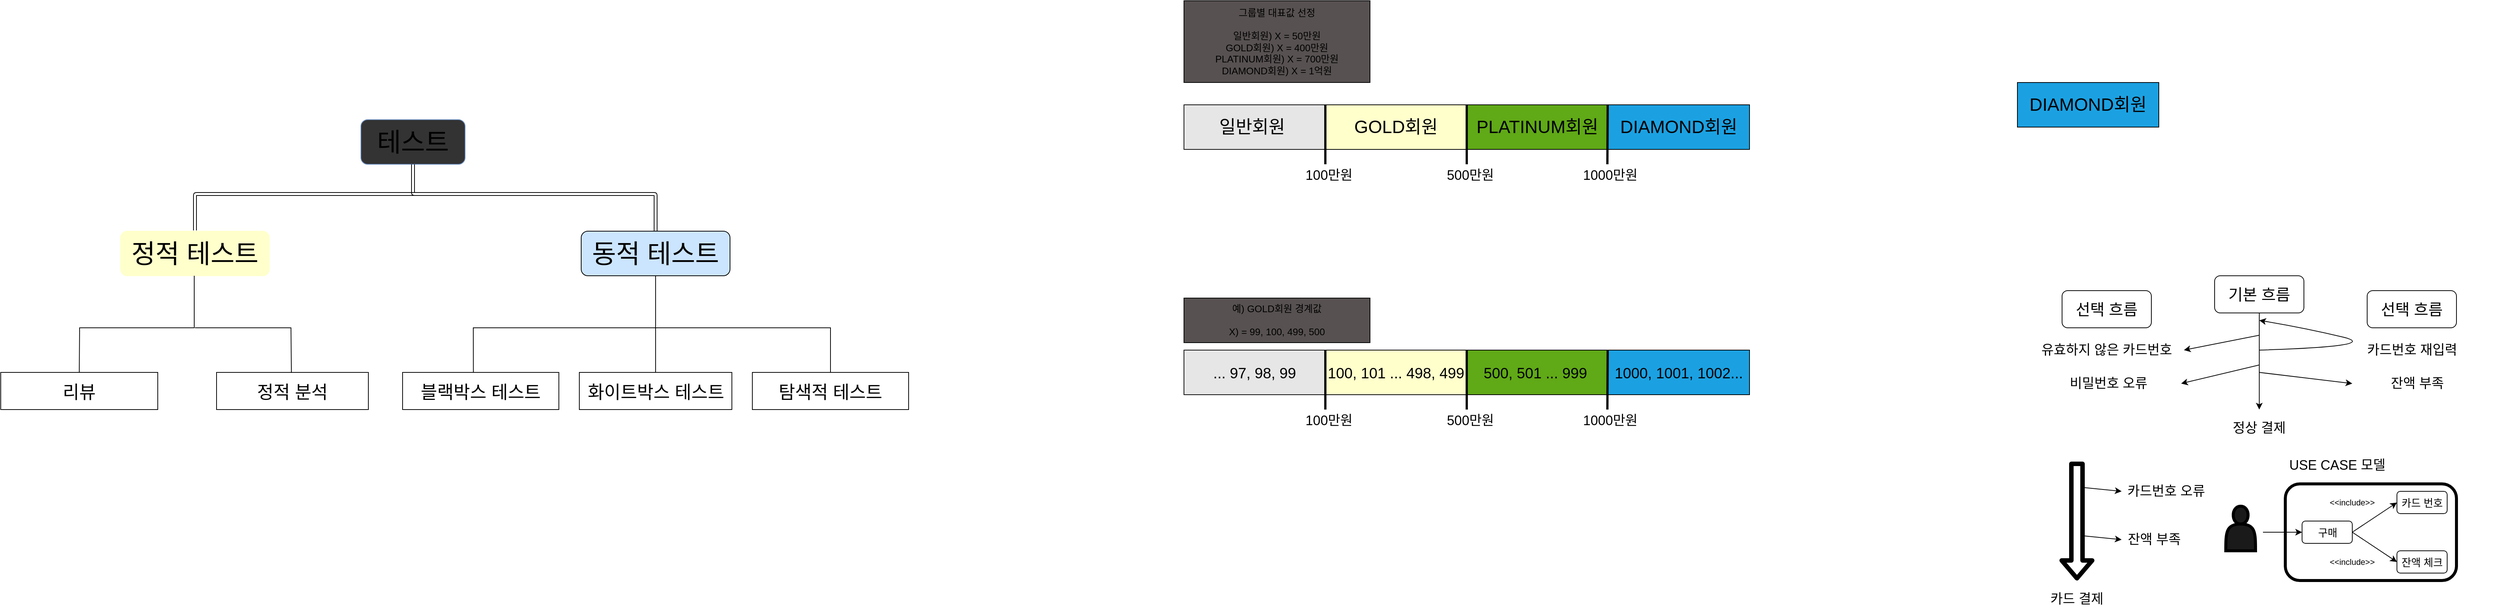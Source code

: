 <mxfile>
    <diagram id="Dw0ZGY0rXRj3lTV4KqRN" name="페이지-1">
        <mxGraphModel dx="1710" dy="749" grid="1" gridSize="10" guides="1" tooltips="1" connect="1" arrows="1" fold="1" page="1" pageScale="1" pageWidth="827" pageHeight="1169" math="0" shadow="0">
            <root>
                <mxCell id="0"/>
                <mxCell id="1" parent="0"/>
                <mxCell id="103" value="" style="rounded=1;whiteSpace=wrap;html=1;strokeWidth=4;fontSize=18;" vertex="1" parent="1">
                    <mxGeometry x="2930" y="750" width="230" height="130" as="geometry"/>
                </mxCell>
                <mxCell id="2" value="&lt;font style=&quot;font-size: 35px;&quot;&gt;테스트&lt;/font&gt;" style="rounded=1;whiteSpace=wrap;html=1;fillColor=#333333;strokeColor=#6c8ebf;" parent="1" vertex="1">
                    <mxGeometry x="344" y="260" width="140" height="60" as="geometry"/>
                </mxCell>
                <mxCell id="3" value="&lt;span style=&quot;font-size: 35px;&quot;&gt;정적 테스트&lt;/span&gt;" style="rounded=1;whiteSpace=wrap;html=1;fillColor=#FFFFCC;strokeColor=#FFFFCC;" parent="1" vertex="1">
                    <mxGeometry x="21" y="410" width="200" height="60" as="geometry"/>
                </mxCell>
                <mxCell id="4" value="&lt;font style=&quot;font-size: 35px;&quot;&gt;동적 테스트&lt;/font&gt;" style="rounded=1;whiteSpace=wrap;html=1;fillColor=#CCE5FF;" parent="1" vertex="1">
                    <mxGeometry x="640" y="410" width="200" height="60" as="geometry"/>
                </mxCell>
                <mxCell id="12" value="" style="shape=link;html=1;fontSize=35;exitX=0.5;exitY=1;exitDx=0;exitDy=0;entryX=0.5;entryY=0;entryDx=0;entryDy=0;" parent="1" source="2" target="4" edge="1">
                    <mxGeometry width="100" relative="1" as="geometry">
                        <mxPoint x="430" y="370" as="sourcePoint"/>
                        <mxPoint x="680" y="360" as="targetPoint"/>
                        <Array as="points">
                            <mxPoint x="414" y="360"/>
                            <mxPoint x="740" y="360"/>
                        </Array>
                    </mxGeometry>
                </mxCell>
                <mxCell id="13" value="" style="shape=link;html=1;fontSize=35;exitX=0.5;exitY=-0.016;exitDx=0;exitDy=0;exitPerimeter=0;" parent="1" source="3" edge="1">
                    <mxGeometry width="100" relative="1" as="geometry">
                        <mxPoint x="90" y="360" as="sourcePoint"/>
                        <mxPoint x="420" y="360" as="targetPoint"/>
                        <Array as="points">
                            <mxPoint x="121" y="360"/>
                        </Array>
                    </mxGeometry>
                </mxCell>
                <mxCell id="18" value="&lt;p style=&quot;line-height: 68%;&quot;&gt;&lt;font style=&quot;font-size: 24px;&quot;&gt;정적 분석&lt;/font&gt;&lt;/p&gt;" style="rounded=0;whiteSpace=wrap;html=1;fontSize=36;" parent="1" vertex="1">
                    <mxGeometry x="150" y="600" width="204" height="50" as="geometry"/>
                </mxCell>
                <mxCell id="19" value="&lt;p style=&quot;line-height: 68%;&quot;&gt;&lt;span style=&quot;font-size: 24px;&quot;&gt;리뷰&lt;/span&gt;&lt;/p&gt;" style="rounded=0;whiteSpace=wrap;html=1;fontSize=36;" parent="1" vertex="1">
                    <mxGeometry x="-140" y="600" width="211" height="50" as="geometry"/>
                </mxCell>
                <mxCell id="20" value="" style="endArrow=none;html=1;fontSize=24;exitX=0.5;exitY=0;exitDx=0;exitDy=0;rounded=0;" parent="1" source="19" edge="1">
                    <mxGeometry width="50" height="50" relative="1" as="geometry">
                        <mxPoint x="-9" y="510" as="sourcePoint"/>
                        <mxPoint x="120" y="470" as="targetPoint"/>
                        <Array as="points">
                            <mxPoint x="-34" y="540"/>
                            <mxPoint x="120" y="540"/>
                        </Array>
                    </mxGeometry>
                </mxCell>
                <mxCell id="21" value="" style="endArrow=none;html=1;rounded=0;fontSize=24;entryX=0.493;entryY=0.012;entryDx=0;entryDy=0;entryPerimeter=0;" parent="1" target="18" edge="1">
                    <mxGeometry width="50" height="50" relative="1" as="geometry">
                        <mxPoint x="121" y="540" as="sourcePoint"/>
                        <mxPoint x="351" y="530" as="targetPoint"/>
                        <Array as="points">
                            <mxPoint x="250" y="540"/>
                        </Array>
                    </mxGeometry>
                </mxCell>
                <mxCell id="28" value="&lt;p style=&quot;line-height: 68%;&quot;&gt;&lt;span style=&quot;font-size: 24px;&quot;&gt;블랙박스 테스트&lt;/span&gt;&lt;/p&gt;" style="rounded=0;whiteSpace=wrap;html=1;fontSize=36;" parent="1" vertex="1">
                    <mxGeometry x="400" y="600" width="210" height="50" as="geometry"/>
                </mxCell>
                <mxCell id="29" value="&lt;p style=&quot;line-height: 68%;&quot;&gt;&lt;span style=&quot;font-size: 24px;&quot;&gt;화이트박스 테스트&lt;/span&gt;&lt;/p&gt;" style="rounded=0;whiteSpace=wrap;html=1;fontSize=36;" parent="1" vertex="1">
                    <mxGeometry x="637.5" y="600" width="205" height="50" as="geometry"/>
                </mxCell>
                <mxCell id="30" value="&lt;p style=&quot;line-height: 68%;&quot;&gt;&lt;font style=&quot;font-size: 24px;&quot;&gt;탐색적 테스트&lt;/font&gt;&lt;/p&gt;" style="rounded=0;whiteSpace=wrap;html=1;fontSize=36;" parent="1" vertex="1">
                    <mxGeometry x="870" y="600" width="210" height="50" as="geometry"/>
                </mxCell>
                <mxCell id="33" value="" style="endArrow=none;html=1;rounded=0;fontSize=18;entryX=0.5;entryY=1;entryDx=0;entryDy=0;exitX=0.453;exitY=-0.011;exitDx=0;exitDy=0;exitPerimeter=0;" parent="1" source="28" target="4" edge="1">
                    <mxGeometry width="50" height="50" relative="1" as="geometry">
                        <mxPoint x="440" y="540" as="sourcePoint"/>
                        <mxPoint x="690" y="490" as="targetPoint"/>
                        <Array as="points">
                            <mxPoint x="495" y="540"/>
                            <mxPoint x="740" y="540"/>
                        </Array>
                    </mxGeometry>
                </mxCell>
                <mxCell id="34" value="" style="endArrow=none;html=1;rounded=0;fontSize=18;exitX=0.5;exitY=0;exitDx=0;exitDy=0;" parent="1" source="29" edge="1">
                    <mxGeometry width="50" height="50" relative="1" as="geometry">
                        <mxPoint x="750" y="610" as="sourcePoint"/>
                        <mxPoint x="740" y="540" as="targetPoint"/>
                    </mxGeometry>
                </mxCell>
                <mxCell id="35" value="" style="endArrow=none;html=1;rounded=0;fontSize=18;entryX=0.5;entryY=0;entryDx=0;entryDy=0;" parent="1" target="30" edge="1">
                    <mxGeometry width="50" height="50" relative="1" as="geometry">
                        <mxPoint x="740" y="540" as="sourcePoint"/>
                        <mxPoint x="1110" y="540" as="targetPoint"/>
                        <Array as="points">
                            <mxPoint x="975" y="540"/>
                        </Array>
                    </mxGeometry>
                </mxCell>
                <mxCell id="36" value="&lt;font style=&quot;font-size: 24px;&quot;&gt;일반회원&amp;nbsp;&lt;/font&gt;" style="rounded=0;whiteSpace=wrap;html=1;fillColor=#E6E6E6;fontColor=#000000;strokeColor=#080808;" parent="1" vertex="1">
                    <mxGeometry x="1450" y="240" width="190" height="60" as="geometry"/>
                </mxCell>
                <mxCell id="37" value="&lt;font style=&quot;font-size: 24px;&quot;&gt;GOLD회원&lt;/font&gt;" style="rounded=0;whiteSpace=wrap;html=1;fillColor=#FFFFCC;fontColor=#000000;strokeColor=#000000;" parent="1" vertex="1">
                    <mxGeometry x="1640" y="240" width="190" height="60" as="geometry"/>
                </mxCell>
                <mxCell id="38" value="&lt;font style=&quot;font-size: 24px;&quot;&gt;PLATINUM회원&lt;/font&gt;" style="rounded=0;whiteSpace=wrap;html=1;fillColor=#60a917;fontColor=#000000;strokeColor=#000000;" parent="1" vertex="1">
                    <mxGeometry x="1830" y="240" width="190" height="60" as="geometry"/>
                </mxCell>
                <mxCell id="39" value="&lt;font style=&quot;font-size: 24px;&quot;&gt;DIAMOND회원&lt;/font&gt;" style="rounded=0;whiteSpace=wrap;html=1;fillColor=#1ba1e2;fontColor=#000000;strokeColor=#000000;" parent="1" vertex="1">
                    <mxGeometry x="2020" y="240" width="190" height="60" as="geometry"/>
                </mxCell>
                <mxCell id="40" value="" style="endArrow=none;html=1;fontSize=24;fontColor=#000000;entryX=0;entryY=0;entryDx=0;entryDy=0;strokeWidth=3;strokeColor=#000000;" parent="1" target="37" edge="1">
                    <mxGeometry width="50" height="50" relative="1" as="geometry">
                        <mxPoint x="1640" y="320" as="sourcePoint"/>
                        <mxPoint x="1810" y="350" as="targetPoint"/>
                    </mxGeometry>
                </mxCell>
                <mxCell id="42" value="" style="endArrow=none;html=1;fontSize=24;fontColor=#000000;entryX=0;entryY=0;entryDx=0;entryDy=0;strokeWidth=3;strokeColor=#000000;" parent="1" edge="1">
                    <mxGeometry width="50" height="50" relative="1" as="geometry">
                        <mxPoint x="1830" y="320" as="sourcePoint"/>
                        <mxPoint x="1830" y="240" as="targetPoint"/>
                    </mxGeometry>
                </mxCell>
                <mxCell id="43" value="" style="endArrow=none;html=1;fontSize=24;fontColor=#000000;entryX=0;entryY=0;entryDx=0;entryDy=0;strokeWidth=3;strokeColor=#000000;" parent="1" edge="1">
                    <mxGeometry width="50" height="50" relative="1" as="geometry">
                        <mxPoint x="2019" y="320" as="sourcePoint"/>
                        <mxPoint x="2019.43" y="240" as="targetPoint"/>
                    </mxGeometry>
                </mxCell>
                <mxCell id="49" value="&lt;font style=&quot;font-size: 18px;&quot;&gt;100만원&lt;/font&gt;" style="text;html=1;strokeColor=none;fillColor=none;align=center;verticalAlign=middle;whiteSpace=wrap;rounded=0;fontSize=9;fontColor=#000000;" parent="1" vertex="1">
                    <mxGeometry x="1600" y="320" width="90" height="30" as="geometry"/>
                </mxCell>
                <mxCell id="52" value="그룹별 대표값 선정&lt;br&gt;&lt;br&gt;일반회원) X = 50만원&lt;br&gt;GOLD회원) X = 400만원&lt;br&gt;PLATINUM회원) X = 700만원&lt;br&gt;DIAMOND회원) X = 1억원" style="rounded=0;whiteSpace=wrap;html=1;strokeColor=#000000;fontSize=13;fontColor=#000000;fillColor=#575151;" parent="1" vertex="1">
                    <mxGeometry x="1450" y="100" width="250" height="110" as="geometry"/>
                </mxCell>
                <mxCell id="54" value="&lt;font style=&quot;font-size: 18px;&quot;&gt;500만원&lt;/font&gt;" style="text;html=1;strokeColor=none;fillColor=none;align=center;verticalAlign=middle;whiteSpace=wrap;rounded=0;fontSize=9;fontColor=#000000;" parent="1" vertex="1">
                    <mxGeometry x="1790" y="320" width="90" height="30" as="geometry"/>
                </mxCell>
                <mxCell id="55" value="&lt;font style=&quot;font-size: 18px;&quot;&gt;1000만원&lt;/font&gt;" style="text;html=1;strokeColor=none;fillColor=none;align=center;verticalAlign=middle;whiteSpace=wrap;rounded=0;fontSize=9;fontColor=#000000;" parent="1" vertex="1">
                    <mxGeometry x="1978" y="320" width="90" height="30" as="geometry"/>
                </mxCell>
                <mxCell id="56" value="&lt;font style=&quot;font-size: 24px;&quot;&gt;DIAMOND회원&lt;/font&gt;" style="rounded=0;whiteSpace=wrap;html=1;fillColor=#1ba1e2;fontColor=#000000;strokeColor=#000000;" parent="1" vertex="1">
                    <mxGeometry x="2570" y="210" width="190" height="60" as="geometry"/>
                </mxCell>
                <mxCell id="57" value="&lt;font style=&quot;font-size: 20px;&quot;&gt;... 97, 98, 99&lt;/font&gt;" style="rounded=0;whiteSpace=wrap;html=1;fillColor=#E6E6E6;fontColor=#000000;strokeColor=#080808;" parent="1" vertex="1">
                    <mxGeometry x="1450" y="570" width="190" height="60" as="geometry"/>
                </mxCell>
                <mxCell id="58" value="&lt;font style=&quot;font-size: 20px;&quot;&gt;100, 101 ... 498, 499&lt;/font&gt;" style="rounded=0;whiteSpace=wrap;html=1;fillColor=#FFFFCC;fontColor=#000000;strokeColor=#000000;" parent="1" vertex="1">
                    <mxGeometry x="1640" y="570" width="190" height="60" as="geometry"/>
                </mxCell>
                <mxCell id="59" value="&lt;font style=&quot;font-size: 20px;&quot;&gt;500, 501 ... 999&amp;nbsp;&lt;/font&gt;" style="rounded=0;whiteSpace=wrap;html=1;fillColor=#60a917;fontColor=#000000;strokeColor=#000000;" parent="1" vertex="1">
                    <mxGeometry x="1830" y="570" width="190" height="60" as="geometry"/>
                </mxCell>
                <mxCell id="60" value="&lt;font style=&quot;font-size: 20px;&quot;&gt;1000, 1001, 1002...&lt;/font&gt;" style="rounded=0;whiteSpace=wrap;html=1;fillColor=#1ba1e2;fontColor=#000000;strokeColor=#000000;" parent="1" vertex="1">
                    <mxGeometry x="2020" y="570" width="190" height="60" as="geometry"/>
                </mxCell>
                <mxCell id="61" value="" style="endArrow=none;html=1;fontSize=24;fontColor=#000000;entryX=0;entryY=0;entryDx=0;entryDy=0;strokeWidth=3;strokeColor=#000000;" parent="1" target="58" edge="1">
                    <mxGeometry width="50" height="50" relative="1" as="geometry">
                        <mxPoint x="1640" y="650.0" as="sourcePoint"/>
                        <mxPoint x="1810" y="680" as="targetPoint"/>
                    </mxGeometry>
                </mxCell>
                <mxCell id="62" value="" style="endArrow=none;html=1;fontSize=24;fontColor=#000000;entryX=0;entryY=0;entryDx=0;entryDy=0;strokeWidth=3;strokeColor=#000000;" parent="1" edge="1">
                    <mxGeometry width="50" height="50" relative="1" as="geometry">
                        <mxPoint x="1830" y="650.0" as="sourcePoint"/>
                        <mxPoint x="1830" y="570" as="targetPoint"/>
                    </mxGeometry>
                </mxCell>
                <mxCell id="63" value="" style="endArrow=none;html=1;fontSize=24;fontColor=#000000;entryX=0;entryY=0;entryDx=0;entryDy=0;strokeWidth=3;strokeColor=#000000;" parent="1" edge="1">
                    <mxGeometry width="50" height="50" relative="1" as="geometry">
                        <mxPoint x="2019" y="650.0" as="sourcePoint"/>
                        <mxPoint x="2019.43" y="570" as="targetPoint"/>
                    </mxGeometry>
                </mxCell>
                <mxCell id="64" value="&lt;font style=&quot;font-size: 18px;&quot;&gt;100만원&lt;/font&gt;" style="text;html=1;strokeColor=none;fillColor=none;align=center;verticalAlign=middle;whiteSpace=wrap;rounded=0;fontSize=9;fontColor=#000000;" parent="1" vertex="1">
                    <mxGeometry x="1600" y="650" width="90" height="30" as="geometry"/>
                </mxCell>
                <mxCell id="65" value="&lt;font style=&quot;font-size: 18px;&quot;&gt;500만원&lt;/font&gt;" style="text;html=1;strokeColor=none;fillColor=none;align=center;verticalAlign=middle;whiteSpace=wrap;rounded=0;fontSize=9;fontColor=#000000;" parent="1" vertex="1">
                    <mxGeometry x="1790" y="650" width="90" height="30" as="geometry"/>
                </mxCell>
                <mxCell id="66" value="&lt;font style=&quot;font-size: 18px;&quot;&gt;1000만원&lt;/font&gt;" style="text;html=1;strokeColor=none;fillColor=none;align=center;verticalAlign=middle;whiteSpace=wrap;rounded=0;fontSize=9;fontColor=#000000;" parent="1" vertex="1">
                    <mxGeometry x="1978" y="650" width="90" height="30" as="geometry"/>
                </mxCell>
                <mxCell id="67" value="예) GOLD회원 경계값&lt;br&gt;&lt;br&gt;X) = 99, 100, 499, 500" style="rounded=0;whiteSpace=wrap;html=1;strokeColor=#000000;fontSize=13;fontColor=#000000;fillColor=#575151;" parent="1" vertex="1">
                    <mxGeometry x="1450" y="500" width="250" height="60" as="geometry"/>
                </mxCell>
                <mxCell id="68" value="&lt;font style=&quot;font-size: 21px;&quot;&gt;선택 흐름&lt;/font&gt;" style="rounded=1;whiteSpace=wrap;html=1;" vertex="1" parent="1">
                    <mxGeometry x="2630" y="490" width="120" height="50" as="geometry"/>
                </mxCell>
                <mxCell id="69" value="&lt;font style=&quot;font-size: 21px;&quot;&gt;기본 흐름&lt;/font&gt;" style="rounded=1;whiteSpace=wrap;html=1;" vertex="1" parent="1">
                    <mxGeometry x="2835" y="470" width="120" height="50" as="geometry"/>
                </mxCell>
                <mxCell id="70" value="&lt;font style=&quot;font-size: 21px;&quot;&gt;선택 흐름&lt;/font&gt;" style="rounded=1;whiteSpace=wrap;html=1;" vertex="1" parent="1">
                    <mxGeometry x="3040" y="490" width="120" height="50" as="geometry"/>
                </mxCell>
                <mxCell id="74" value="" style="endArrow=classic;html=1;fontSize=21;exitX=0.5;exitY=1;exitDx=0;exitDy=0;" edge="1" parent="1" source="69">
                    <mxGeometry width="50" height="50" relative="1" as="geometry">
                        <mxPoint x="2900" y="620" as="sourcePoint"/>
                        <mxPoint x="2895" y="650" as="targetPoint"/>
                    </mxGeometry>
                </mxCell>
                <mxCell id="76" value="유효하지 않은 카드번호" style="text;html=1;strokeColor=none;fillColor=none;align=center;verticalAlign=middle;whiteSpace=wrap;rounded=0;fontSize=18;" vertex="1" parent="1">
                    <mxGeometry x="2586.25" y="555" width="207.5" height="30" as="geometry"/>
                </mxCell>
                <mxCell id="77" value="비밀번호 오류" style="text;html=1;strokeColor=none;fillColor=none;align=center;verticalAlign=middle;whiteSpace=wrap;rounded=0;fontSize=18;" vertex="1" parent="1">
                    <mxGeometry x="2595" y="600" width="195" height="30" as="geometry"/>
                </mxCell>
                <mxCell id="78" value="잔액 부족" style="text;html=1;strokeColor=none;fillColor=none;align=center;verticalAlign=middle;whiteSpace=wrap;rounded=0;fontSize=18;" vertex="1" parent="1">
                    <mxGeometry x="3020" y="600" width="175" height="30" as="geometry"/>
                </mxCell>
                <mxCell id="79" value="카드번호 재입력" style="text;html=1;strokeColor=none;fillColor=none;align=center;verticalAlign=middle;whiteSpace=wrap;rounded=0;fontSize=18;" vertex="1" parent="1">
                    <mxGeometry x="2982.5" y="554.5" width="235" height="30" as="geometry"/>
                </mxCell>
                <mxCell id="80" value="정상 결제" style="text;html=1;strokeColor=none;fillColor=none;align=center;verticalAlign=middle;whiteSpace=wrap;rounded=0;fontSize=18;" vertex="1" parent="1">
                    <mxGeometry x="2800" y="660" width="190" height="30" as="geometry"/>
                </mxCell>
                <mxCell id="82" value="" style="endArrow=classic;html=1;fontSize=18;entryX=1;entryY=0.5;entryDx=0;entryDy=0;anchorPointDirection=1;snapToPoint=0;strokeColor=default;" edge="1" parent="1" target="76">
                    <mxGeometry width="50" height="50" relative="1" as="geometry">
                        <mxPoint x="2895" y="550" as="sourcePoint"/>
                        <mxPoint x="2970" y="510" as="targetPoint"/>
                    </mxGeometry>
                </mxCell>
                <mxCell id="84" value="" style="endArrow=classic;html=1;fontSize=18;entryX=1;entryY=0.5;entryDx=0;entryDy=0;anchorPointDirection=1;snapToPoint=0;strokeColor=default;" edge="1" parent="1" target="77">
                    <mxGeometry width="50" height="50" relative="1" as="geometry">
                        <mxPoint x="2895" y="590" as="sourcePoint"/>
                        <mxPoint x="2803.75" y="580" as="targetPoint"/>
                    </mxGeometry>
                </mxCell>
                <mxCell id="85" value="" style="curved=1;endArrow=classic;html=1;strokeColor=default;fontSize=18;" edge="1" parent="1">
                    <mxGeometry width="50" height="50" relative="1" as="geometry">
                        <mxPoint x="2895" y="570" as="sourcePoint"/>
                        <mxPoint x="2895" y="530" as="targetPoint"/>
                        <Array as="points">
                            <mxPoint x="3060" y="565"/>
                            <mxPoint x="2955" y="540"/>
                        </Array>
                    </mxGeometry>
                </mxCell>
                <mxCell id="86" value="" style="endArrow=classic;html=1;strokeColor=default;fontSize=18;entryX=0;entryY=0.5;entryDx=0;entryDy=0;" edge="1" parent="1" target="78">
                    <mxGeometry width="50" height="50" relative="1" as="geometry">
                        <mxPoint x="2895" y="600" as="sourcePoint"/>
                        <mxPoint x="2980" y="530" as="targetPoint"/>
                    </mxGeometry>
                </mxCell>
                <mxCell id="87" value="" style="shape=flexArrow;endArrow=classic;html=1;strokeColor=default;fontSize=18;endSize=6;shadow=0;rounded=1;strokeWidth=6;" edge="1" parent="1">
                    <mxGeometry width="50" height="50" relative="1" as="geometry">
                        <mxPoint x="2650" y="720" as="sourcePoint"/>
                        <mxPoint x="2650" y="880" as="targetPoint"/>
                    </mxGeometry>
                </mxCell>
                <mxCell id="92" value="" style="endArrow=classic;html=1;strokeColor=default;fontSize=18;" edge="1" parent="1">
                    <mxGeometry width="50" height="50" relative="1" as="geometry">
                        <mxPoint x="2660" y="755" as="sourcePoint"/>
                        <mxPoint x="2710" y="760" as="targetPoint"/>
                    </mxGeometry>
                </mxCell>
                <mxCell id="93" value="" style="endArrow=classic;html=1;strokeColor=default;fontSize=18;" edge="1" parent="1">
                    <mxGeometry width="50" height="50" relative="1" as="geometry">
                        <mxPoint x="2660" y="820" as="sourcePoint"/>
                        <mxPoint x="2710" y="825" as="targetPoint"/>
                    </mxGeometry>
                </mxCell>
                <mxCell id="96" value="카드번호 오류" style="text;html=1;strokeColor=none;fillColor=none;align=center;verticalAlign=middle;whiteSpace=wrap;rounded=0;fontSize=18;" vertex="1" parent="1">
                    <mxGeometry x="2705" y="745" width="130" height="30" as="geometry"/>
                </mxCell>
                <mxCell id="97" value="잔액 부족" style="text;html=1;strokeColor=none;fillColor=none;align=center;verticalAlign=middle;whiteSpace=wrap;rounded=0;fontSize=18;" vertex="1" parent="1">
                    <mxGeometry x="2713.75" y="810" width="80" height="30" as="geometry"/>
                </mxCell>
                <mxCell id="99" value="카드 결제" style="text;html=1;strokeColor=none;fillColor=none;align=center;verticalAlign=middle;whiteSpace=wrap;rounded=0;fontSize=18;" vertex="1" parent="1">
                    <mxGeometry x="2610" y="890" width="80" height="30" as="geometry"/>
                </mxCell>
                <mxCell id="100" value="" style="shape=actor;whiteSpace=wrap;html=1;fontSize=18;strokeWidth=4;fillColor=#1A1A1A;" vertex="1" parent="1">
                    <mxGeometry x="2850" y="780" width="40" height="60" as="geometry"/>
                </mxCell>
                <mxCell id="102" value="" style="endArrow=classic;html=1;strokeColor=default;fontSize=18;entryX=0;entryY=0.5;entryDx=0;entryDy=0;" edge="1" parent="1" target="104">
                    <mxGeometry width="50" height="50" relative="1" as="geometry">
                        <mxPoint x="2900" y="815" as="sourcePoint"/>
                        <mxPoint x="2950" y="815" as="targetPoint"/>
                    </mxGeometry>
                </mxCell>
                <mxCell id="104" value="&lt;span style=&quot;font-size: 14px;&quot;&gt;구매&lt;/span&gt;" style="rounded=1;whiteSpace=wrap;html=1;strokeWidth=1;fontSize=18;" vertex="1" parent="1">
                    <mxGeometry x="2952.5" y="800" width="67.5" height="30" as="geometry"/>
                </mxCell>
                <mxCell id="107" value="&lt;span style=&quot;font-size: 14px;&quot;&gt;카드 번호&lt;/span&gt;" style="rounded=1;whiteSpace=wrap;html=1;strokeWidth=1;fontSize=18;" vertex="1" parent="1">
                    <mxGeometry x="3080" y="760" width="67.5" height="30" as="geometry"/>
                </mxCell>
                <mxCell id="108" value="&lt;font style=&quot;font-size: 14px;&quot;&gt;잔액 체크&lt;/font&gt;" style="rounded=1;whiteSpace=wrap;html=1;strokeWidth=1;fontSize=18;" vertex="1" parent="1">
                    <mxGeometry x="3080" y="840" width="67.5" height="30" as="geometry"/>
                </mxCell>
                <mxCell id="109" value="" style="endArrow=classic;html=1;strokeColor=default;fontSize=18;entryX=0;entryY=0.5;entryDx=0;entryDy=0;exitX=1;exitY=0.5;exitDx=0;exitDy=0;" edge="1" parent="1" source="104">
                    <mxGeometry width="50" height="50" relative="1" as="geometry">
                        <mxPoint x="3022.5" y="774.76" as="sourcePoint"/>
                        <mxPoint x="3080" y="775.1" as="targetPoint"/>
                    </mxGeometry>
                </mxCell>
                <mxCell id="110" value="" style="endArrow=classic;html=1;strokeColor=default;fontSize=18;entryX=0;entryY=0.5;entryDx=0;entryDy=0;exitX=1;exitY=0.5;exitDx=0;exitDy=0;" edge="1" parent="1" source="104" target="108">
                    <mxGeometry width="50" height="50" relative="1" as="geometry">
                        <mxPoint x="3032.5" y="784.76" as="sourcePoint"/>
                        <mxPoint x="3090" y="785.1" as="targetPoint"/>
                    </mxGeometry>
                </mxCell>
                <mxCell id="111" value="USE CASE 모델" style="text;html=1;strokeColor=none;fillColor=none;align=center;verticalAlign=middle;whiteSpace=wrap;rounded=0;fontSize=18;" vertex="1" parent="1">
                    <mxGeometry x="2920" y="710" width="160" height="30" as="geometry"/>
                </mxCell>
                <mxCell id="112" value="&amp;lt;&amp;lt;include&amp;gt;&amp;gt;" style="text;html=1;strokeColor=none;fillColor=none;align=center;verticalAlign=middle;whiteSpace=wrap;rounded=0;fontSize=11;" vertex="1" parent="1">
                    <mxGeometry x="2990" y="845" width="60" height="20" as="geometry"/>
                </mxCell>
                <mxCell id="113" value="&amp;lt;&amp;lt;include&amp;gt;&amp;gt;" style="text;html=1;strokeColor=none;fillColor=none;align=center;verticalAlign=middle;whiteSpace=wrap;rounded=0;fontSize=11;" vertex="1" parent="1">
                    <mxGeometry x="2990" y="765" width="60" height="20" as="geometry"/>
                </mxCell>
            </root>
        </mxGraphModel>
    </diagram>
</mxfile>